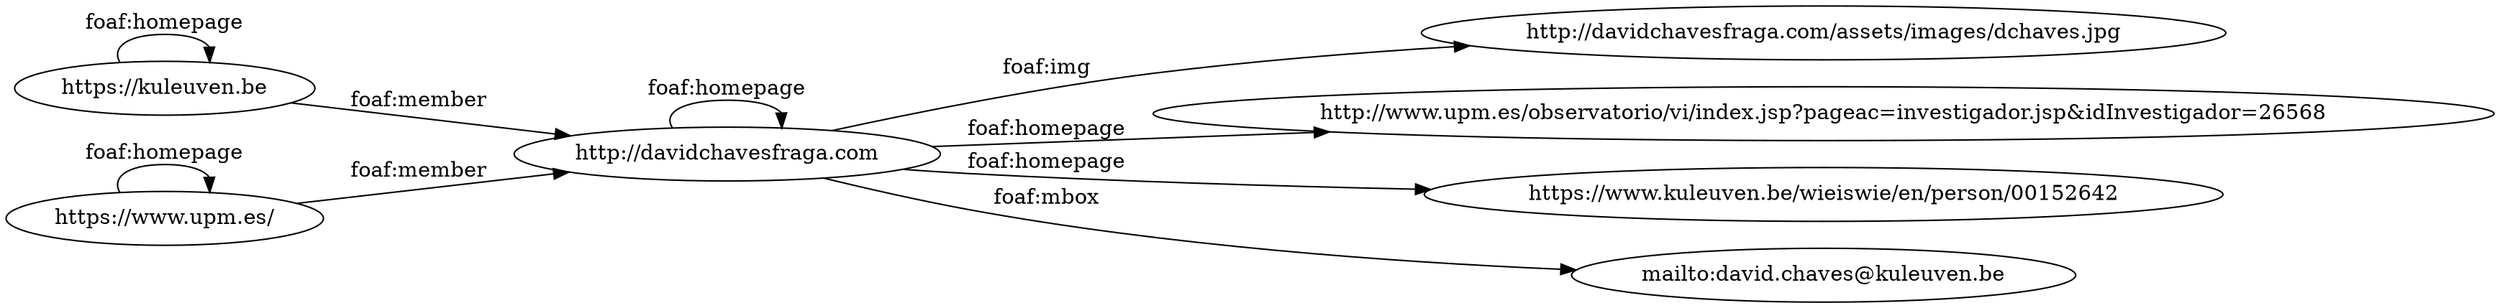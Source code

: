 digraph ar2dtool_diagram { 
rankdir=LR;
size="1501"
	"https://kuleuven.be" -> "http://davidchavesfraga.com" [ label = "foaf:member" ];
	"https://kuleuven.be" -> "https://kuleuven.be" [ label = "foaf:homepage" ];
	"http://davidchavesfraga.com" -> "http://davidchavesfraga.com/assets/images/dchaves.jpg" [ label = "foaf:img" ];
	"http://davidchavesfraga.com" -> "http://davidchavesfraga.com" [ label = "foaf:homepage" ];
	"http://davidchavesfraga.com" -> "http://www.upm.es/observatorio/vi/index.jsp?pageac=investigador.jsp&idInvestigador=26568" [ label = "foaf:homepage" ];
	"http://davidchavesfraga.com" -> "https://www.kuleuven.be/wieiswie/en/person/00152642" [ label = "foaf:homepage" ];
	"http://davidchavesfraga.com" -> "mailto:david.chaves@kuleuven.be" [ label = "foaf:mbox" ];
	"https://www.upm.es/" -> "http://davidchavesfraga.com" [ label = "foaf:member" ];
	"https://www.upm.es/" -> "https://www.upm.es/" [ label = "foaf:homepage" ];

}

